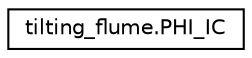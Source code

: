 digraph "Graphical Class Hierarchy"
{
 // LATEX_PDF_SIZE
  edge [fontname="Helvetica",fontsize="10",labelfontname="Helvetica",labelfontsize="10"];
  node [fontname="Helvetica",fontsize="10",shape=record];
  rankdir="LR";
  Node0 [label="tilting_flume.PHI_IC",height=0.2,width=0.4,color="black", fillcolor="white", style="filled",URL="$de/db9/classtilting__flume_1_1PHI__IC.html",tooltip=" "];
}
